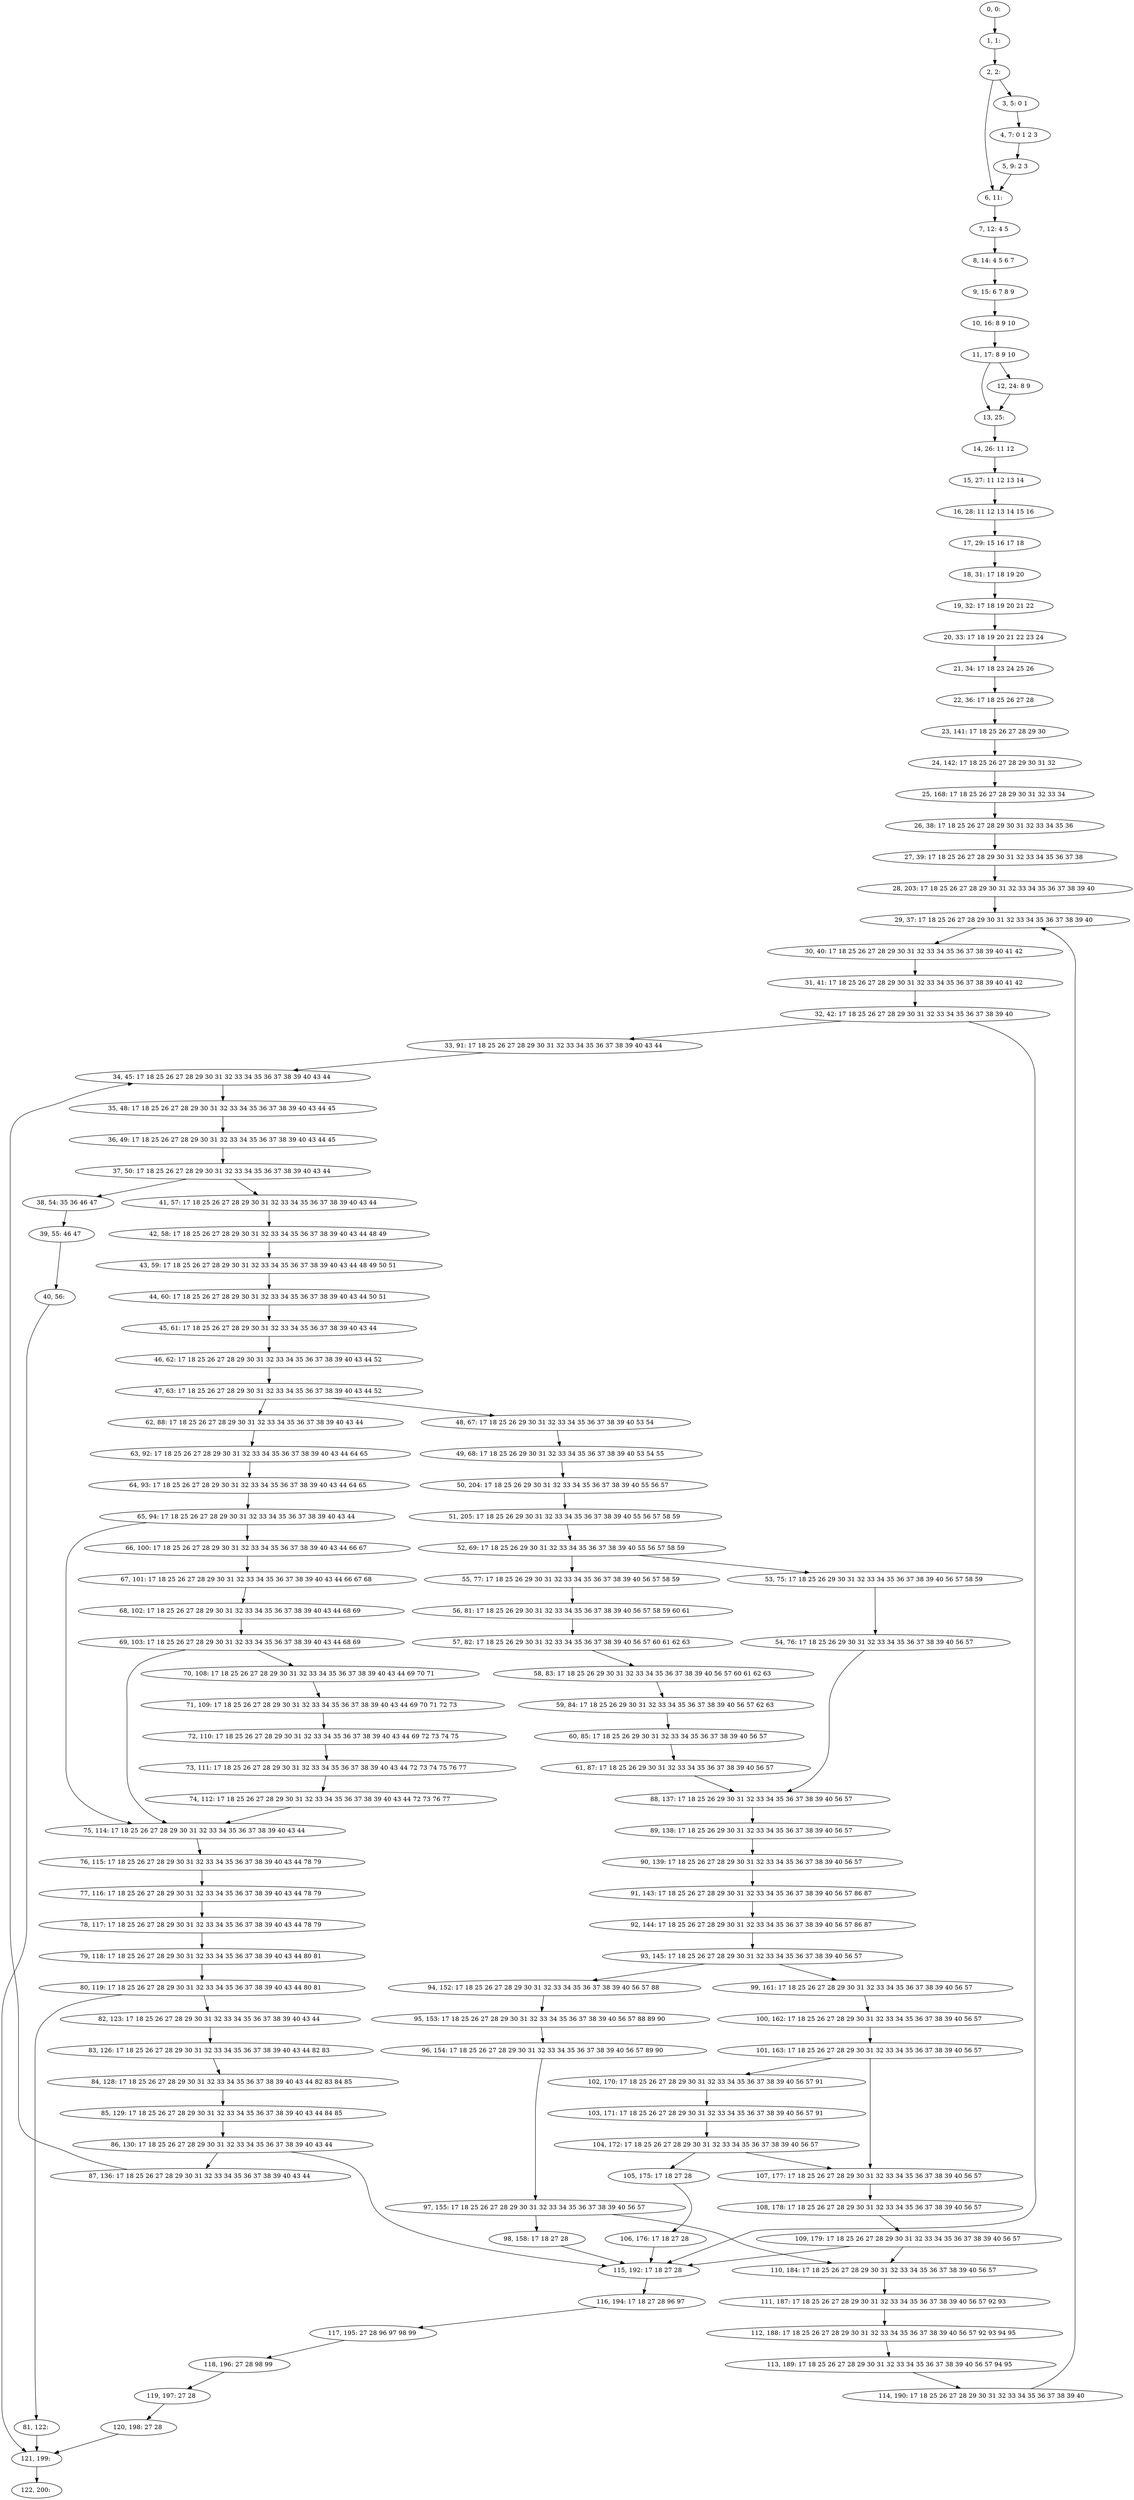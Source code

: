 digraph G {
0[label="0, 0: "];
1[label="1, 1: "];
2[label="2, 2: "];
3[label="3, 5: 0 1 "];
4[label="4, 7: 0 1 2 3 "];
5[label="5, 9: 2 3 "];
6[label="6, 11: "];
7[label="7, 12: 4 5 "];
8[label="8, 14: 4 5 6 7 "];
9[label="9, 15: 6 7 8 9 "];
10[label="10, 16: 8 9 10 "];
11[label="11, 17: 8 9 10 "];
12[label="12, 24: 8 9 "];
13[label="13, 25: "];
14[label="14, 26: 11 12 "];
15[label="15, 27: 11 12 13 14 "];
16[label="16, 28: 11 12 13 14 15 16 "];
17[label="17, 29: 15 16 17 18 "];
18[label="18, 31: 17 18 19 20 "];
19[label="19, 32: 17 18 19 20 21 22 "];
20[label="20, 33: 17 18 19 20 21 22 23 24 "];
21[label="21, 34: 17 18 23 24 25 26 "];
22[label="22, 36: 17 18 25 26 27 28 "];
23[label="23, 141: 17 18 25 26 27 28 29 30 "];
24[label="24, 142: 17 18 25 26 27 28 29 30 31 32 "];
25[label="25, 168: 17 18 25 26 27 28 29 30 31 32 33 34 "];
26[label="26, 38: 17 18 25 26 27 28 29 30 31 32 33 34 35 36 "];
27[label="27, 39: 17 18 25 26 27 28 29 30 31 32 33 34 35 36 37 38 "];
28[label="28, 203: 17 18 25 26 27 28 29 30 31 32 33 34 35 36 37 38 39 40 "];
29[label="29, 37: 17 18 25 26 27 28 29 30 31 32 33 34 35 36 37 38 39 40 "];
30[label="30, 40: 17 18 25 26 27 28 29 30 31 32 33 34 35 36 37 38 39 40 41 42 "];
31[label="31, 41: 17 18 25 26 27 28 29 30 31 32 33 34 35 36 37 38 39 40 41 42 "];
32[label="32, 42: 17 18 25 26 27 28 29 30 31 32 33 34 35 36 37 38 39 40 "];
33[label="33, 91: 17 18 25 26 27 28 29 30 31 32 33 34 35 36 37 38 39 40 43 44 "];
34[label="34, 45: 17 18 25 26 27 28 29 30 31 32 33 34 35 36 37 38 39 40 43 44 "];
35[label="35, 48: 17 18 25 26 27 28 29 30 31 32 33 34 35 36 37 38 39 40 43 44 45 "];
36[label="36, 49: 17 18 25 26 27 28 29 30 31 32 33 34 35 36 37 38 39 40 43 44 45 "];
37[label="37, 50: 17 18 25 26 27 28 29 30 31 32 33 34 35 36 37 38 39 40 43 44 "];
38[label="38, 54: 35 36 46 47 "];
39[label="39, 55: 46 47 "];
40[label="40, 56: "];
41[label="41, 57: 17 18 25 26 27 28 29 30 31 32 33 34 35 36 37 38 39 40 43 44 "];
42[label="42, 58: 17 18 25 26 27 28 29 30 31 32 33 34 35 36 37 38 39 40 43 44 48 49 "];
43[label="43, 59: 17 18 25 26 27 28 29 30 31 32 33 34 35 36 37 38 39 40 43 44 48 49 50 51 "];
44[label="44, 60: 17 18 25 26 27 28 29 30 31 32 33 34 35 36 37 38 39 40 43 44 50 51 "];
45[label="45, 61: 17 18 25 26 27 28 29 30 31 32 33 34 35 36 37 38 39 40 43 44 "];
46[label="46, 62: 17 18 25 26 27 28 29 30 31 32 33 34 35 36 37 38 39 40 43 44 52 "];
47[label="47, 63: 17 18 25 26 27 28 29 30 31 32 33 34 35 36 37 38 39 40 43 44 52 "];
48[label="48, 67: 17 18 25 26 29 30 31 32 33 34 35 36 37 38 39 40 53 54 "];
49[label="49, 68: 17 18 25 26 29 30 31 32 33 34 35 36 37 38 39 40 53 54 55 "];
50[label="50, 204: 17 18 25 26 29 30 31 32 33 34 35 36 37 38 39 40 55 56 57 "];
51[label="51, 205: 17 18 25 26 29 30 31 32 33 34 35 36 37 38 39 40 55 56 57 58 59 "];
52[label="52, 69: 17 18 25 26 29 30 31 32 33 34 35 36 37 38 39 40 55 56 57 58 59 "];
53[label="53, 75: 17 18 25 26 29 30 31 32 33 34 35 36 37 38 39 40 56 57 58 59 "];
54[label="54, 76: 17 18 25 26 29 30 31 32 33 34 35 36 37 38 39 40 56 57 "];
55[label="55, 77: 17 18 25 26 29 30 31 32 33 34 35 36 37 38 39 40 56 57 58 59 "];
56[label="56, 81: 17 18 25 26 29 30 31 32 33 34 35 36 37 38 39 40 56 57 58 59 60 61 "];
57[label="57, 82: 17 18 25 26 29 30 31 32 33 34 35 36 37 38 39 40 56 57 60 61 62 63 "];
58[label="58, 83: 17 18 25 26 29 30 31 32 33 34 35 36 37 38 39 40 56 57 60 61 62 63 "];
59[label="59, 84: 17 18 25 26 29 30 31 32 33 34 35 36 37 38 39 40 56 57 62 63 "];
60[label="60, 85: 17 18 25 26 29 30 31 32 33 34 35 36 37 38 39 40 56 57 "];
61[label="61, 87: 17 18 25 26 29 30 31 32 33 34 35 36 37 38 39 40 56 57 "];
62[label="62, 88: 17 18 25 26 27 28 29 30 31 32 33 34 35 36 37 38 39 40 43 44 "];
63[label="63, 92: 17 18 25 26 27 28 29 30 31 32 33 34 35 36 37 38 39 40 43 44 64 65 "];
64[label="64, 93: 17 18 25 26 27 28 29 30 31 32 33 34 35 36 37 38 39 40 43 44 64 65 "];
65[label="65, 94: 17 18 25 26 27 28 29 30 31 32 33 34 35 36 37 38 39 40 43 44 "];
66[label="66, 100: 17 18 25 26 27 28 29 30 31 32 33 34 35 36 37 38 39 40 43 44 66 67 "];
67[label="67, 101: 17 18 25 26 27 28 29 30 31 32 33 34 35 36 37 38 39 40 43 44 66 67 68 "];
68[label="68, 102: 17 18 25 26 27 28 29 30 31 32 33 34 35 36 37 38 39 40 43 44 68 69 "];
69[label="69, 103: 17 18 25 26 27 28 29 30 31 32 33 34 35 36 37 38 39 40 43 44 68 69 "];
70[label="70, 108: 17 18 25 26 27 28 29 30 31 32 33 34 35 36 37 38 39 40 43 44 69 70 71 "];
71[label="71, 109: 17 18 25 26 27 28 29 30 31 32 33 34 35 36 37 38 39 40 43 44 69 70 71 72 73 "];
72[label="72, 110: 17 18 25 26 27 28 29 30 31 32 33 34 35 36 37 38 39 40 43 44 69 72 73 74 75 "];
73[label="73, 111: 17 18 25 26 27 28 29 30 31 32 33 34 35 36 37 38 39 40 43 44 72 73 74 75 76 77 "];
74[label="74, 112: 17 18 25 26 27 28 29 30 31 32 33 34 35 36 37 38 39 40 43 44 72 73 76 77 "];
75[label="75, 114: 17 18 25 26 27 28 29 30 31 32 33 34 35 36 37 38 39 40 43 44 "];
76[label="76, 115: 17 18 25 26 27 28 29 30 31 32 33 34 35 36 37 38 39 40 43 44 78 79 "];
77[label="77, 116: 17 18 25 26 27 28 29 30 31 32 33 34 35 36 37 38 39 40 43 44 78 79 "];
78[label="78, 117: 17 18 25 26 27 28 29 30 31 32 33 34 35 36 37 38 39 40 43 44 78 79 "];
79[label="79, 118: 17 18 25 26 27 28 29 30 31 32 33 34 35 36 37 38 39 40 43 44 80 81 "];
80[label="80, 119: 17 18 25 26 27 28 29 30 31 32 33 34 35 36 37 38 39 40 43 44 80 81 "];
81[label="81, 122: "];
82[label="82, 123: 17 18 25 26 27 28 29 30 31 32 33 34 35 36 37 38 39 40 43 44 "];
83[label="83, 126: 17 18 25 26 27 28 29 30 31 32 33 34 35 36 37 38 39 40 43 44 82 83 "];
84[label="84, 128: 17 18 25 26 27 28 29 30 31 32 33 34 35 36 37 38 39 40 43 44 82 83 84 85 "];
85[label="85, 129: 17 18 25 26 27 28 29 30 31 32 33 34 35 36 37 38 39 40 43 44 84 85 "];
86[label="86, 130: 17 18 25 26 27 28 29 30 31 32 33 34 35 36 37 38 39 40 43 44 "];
87[label="87, 136: 17 18 25 26 27 28 29 30 31 32 33 34 35 36 37 38 39 40 43 44 "];
88[label="88, 137: 17 18 25 26 29 30 31 32 33 34 35 36 37 38 39 40 56 57 "];
89[label="89, 138: 17 18 25 26 29 30 31 32 33 34 35 36 37 38 39 40 56 57 "];
90[label="90, 139: 17 18 25 26 27 28 29 30 31 32 33 34 35 36 37 38 39 40 56 57 "];
91[label="91, 143: 17 18 25 26 27 28 29 30 31 32 33 34 35 36 37 38 39 40 56 57 86 87 "];
92[label="92, 144: 17 18 25 26 27 28 29 30 31 32 33 34 35 36 37 38 39 40 56 57 86 87 "];
93[label="93, 145: 17 18 25 26 27 28 29 30 31 32 33 34 35 36 37 38 39 40 56 57 "];
94[label="94, 152: 17 18 25 26 27 28 29 30 31 32 33 34 35 36 37 38 39 40 56 57 88 "];
95[label="95, 153: 17 18 25 26 27 28 29 30 31 32 33 34 35 36 37 38 39 40 56 57 88 89 90 "];
96[label="96, 154: 17 18 25 26 27 28 29 30 31 32 33 34 35 36 37 38 39 40 56 57 89 90 "];
97[label="97, 155: 17 18 25 26 27 28 29 30 31 32 33 34 35 36 37 38 39 40 56 57 "];
98[label="98, 158: 17 18 27 28 "];
99[label="99, 161: 17 18 25 26 27 28 29 30 31 32 33 34 35 36 37 38 39 40 56 57 "];
100[label="100, 162: 17 18 25 26 27 28 29 30 31 32 33 34 35 36 37 38 39 40 56 57 "];
101[label="101, 163: 17 18 25 26 27 28 29 30 31 32 33 34 35 36 37 38 39 40 56 57 "];
102[label="102, 170: 17 18 25 26 27 28 29 30 31 32 33 34 35 36 37 38 39 40 56 57 91 "];
103[label="103, 171: 17 18 25 26 27 28 29 30 31 32 33 34 35 36 37 38 39 40 56 57 91 "];
104[label="104, 172: 17 18 25 26 27 28 29 30 31 32 33 34 35 36 37 38 39 40 56 57 "];
105[label="105, 175: 17 18 27 28 "];
106[label="106, 176: 17 18 27 28 "];
107[label="107, 177: 17 18 25 26 27 28 29 30 31 32 33 34 35 36 37 38 39 40 56 57 "];
108[label="108, 178: 17 18 25 26 27 28 29 30 31 32 33 34 35 36 37 38 39 40 56 57 "];
109[label="109, 179: 17 18 25 26 27 28 29 30 31 32 33 34 35 36 37 38 39 40 56 57 "];
110[label="110, 184: 17 18 25 26 27 28 29 30 31 32 33 34 35 36 37 38 39 40 56 57 "];
111[label="111, 187: 17 18 25 26 27 28 29 30 31 32 33 34 35 36 37 38 39 40 56 57 92 93 "];
112[label="112, 188: 17 18 25 26 27 28 29 30 31 32 33 34 35 36 37 38 39 40 56 57 92 93 94 95 "];
113[label="113, 189: 17 18 25 26 27 28 29 30 31 32 33 34 35 36 37 38 39 40 56 57 94 95 "];
114[label="114, 190: 17 18 25 26 27 28 29 30 31 32 33 34 35 36 37 38 39 40 "];
115[label="115, 192: 17 18 27 28 "];
116[label="116, 194: 17 18 27 28 96 97 "];
117[label="117, 195: 27 28 96 97 98 99 "];
118[label="118, 196: 27 28 98 99 "];
119[label="119, 197: 27 28 "];
120[label="120, 198: 27 28 "];
121[label="121, 199: "];
122[label="122, 200: "];
0->1 ;
1->2 ;
2->3 ;
2->6 ;
3->4 ;
4->5 ;
5->6 ;
6->7 ;
7->8 ;
8->9 ;
9->10 ;
10->11 ;
11->12 ;
11->13 ;
12->13 ;
13->14 ;
14->15 ;
15->16 ;
16->17 ;
17->18 ;
18->19 ;
19->20 ;
20->21 ;
21->22 ;
22->23 ;
23->24 ;
24->25 ;
25->26 ;
26->27 ;
27->28 ;
28->29 ;
29->30 ;
30->31 ;
31->32 ;
32->33 ;
32->115 ;
33->34 ;
34->35 ;
35->36 ;
36->37 ;
37->38 ;
37->41 ;
38->39 ;
39->40 ;
40->121 ;
41->42 ;
42->43 ;
43->44 ;
44->45 ;
45->46 ;
46->47 ;
47->48 ;
47->62 ;
48->49 ;
49->50 ;
50->51 ;
51->52 ;
52->53 ;
52->55 ;
53->54 ;
54->88 ;
55->56 ;
56->57 ;
57->58 ;
58->59 ;
59->60 ;
60->61 ;
61->88 ;
62->63 ;
63->64 ;
64->65 ;
65->66 ;
65->75 ;
66->67 ;
67->68 ;
68->69 ;
69->70 ;
69->75 ;
70->71 ;
71->72 ;
72->73 ;
73->74 ;
74->75 ;
75->76 ;
76->77 ;
77->78 ;
78->79 ;
79->80 ;
80->81 ;
80->82 ;
81->121 ;
82->83 ;
83->84 ;
84->85 ;
85->86 ;
86->87 ;
86->115 ;
87->34 ;
88->89 ;
89->90 ;
90->91 ;
91->92 ;
92->93 ;
93->94 ;
93->99 ;
94->95 ;
95->96 ;
96->97 ;
97->98 ;
97->110 ;
98->115 ;
99->100 ;
100->101 ;
101->102 ;
101->107 ;
102->103 ;
103->104 ;
104->105 ;
104->107 ;
105->106 ;
106->115 ;
107->108 ;
108->109 ;
109->110 ;
109->115 ;
110->111 ;
111->112 ;
112->113 ;
113->114 ;
114->29 ;
115->116 ;
116->117 ;
117->118 ;
118->119 ;
119->120 ;
120->121 ;
121->122 ;
}

